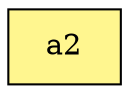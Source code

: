 digraph G {
rankdir=BT;ranksep="2.0";
"a2" [shape=record,fillcolor=khaki1,style=filled,label="{a2}"];
}